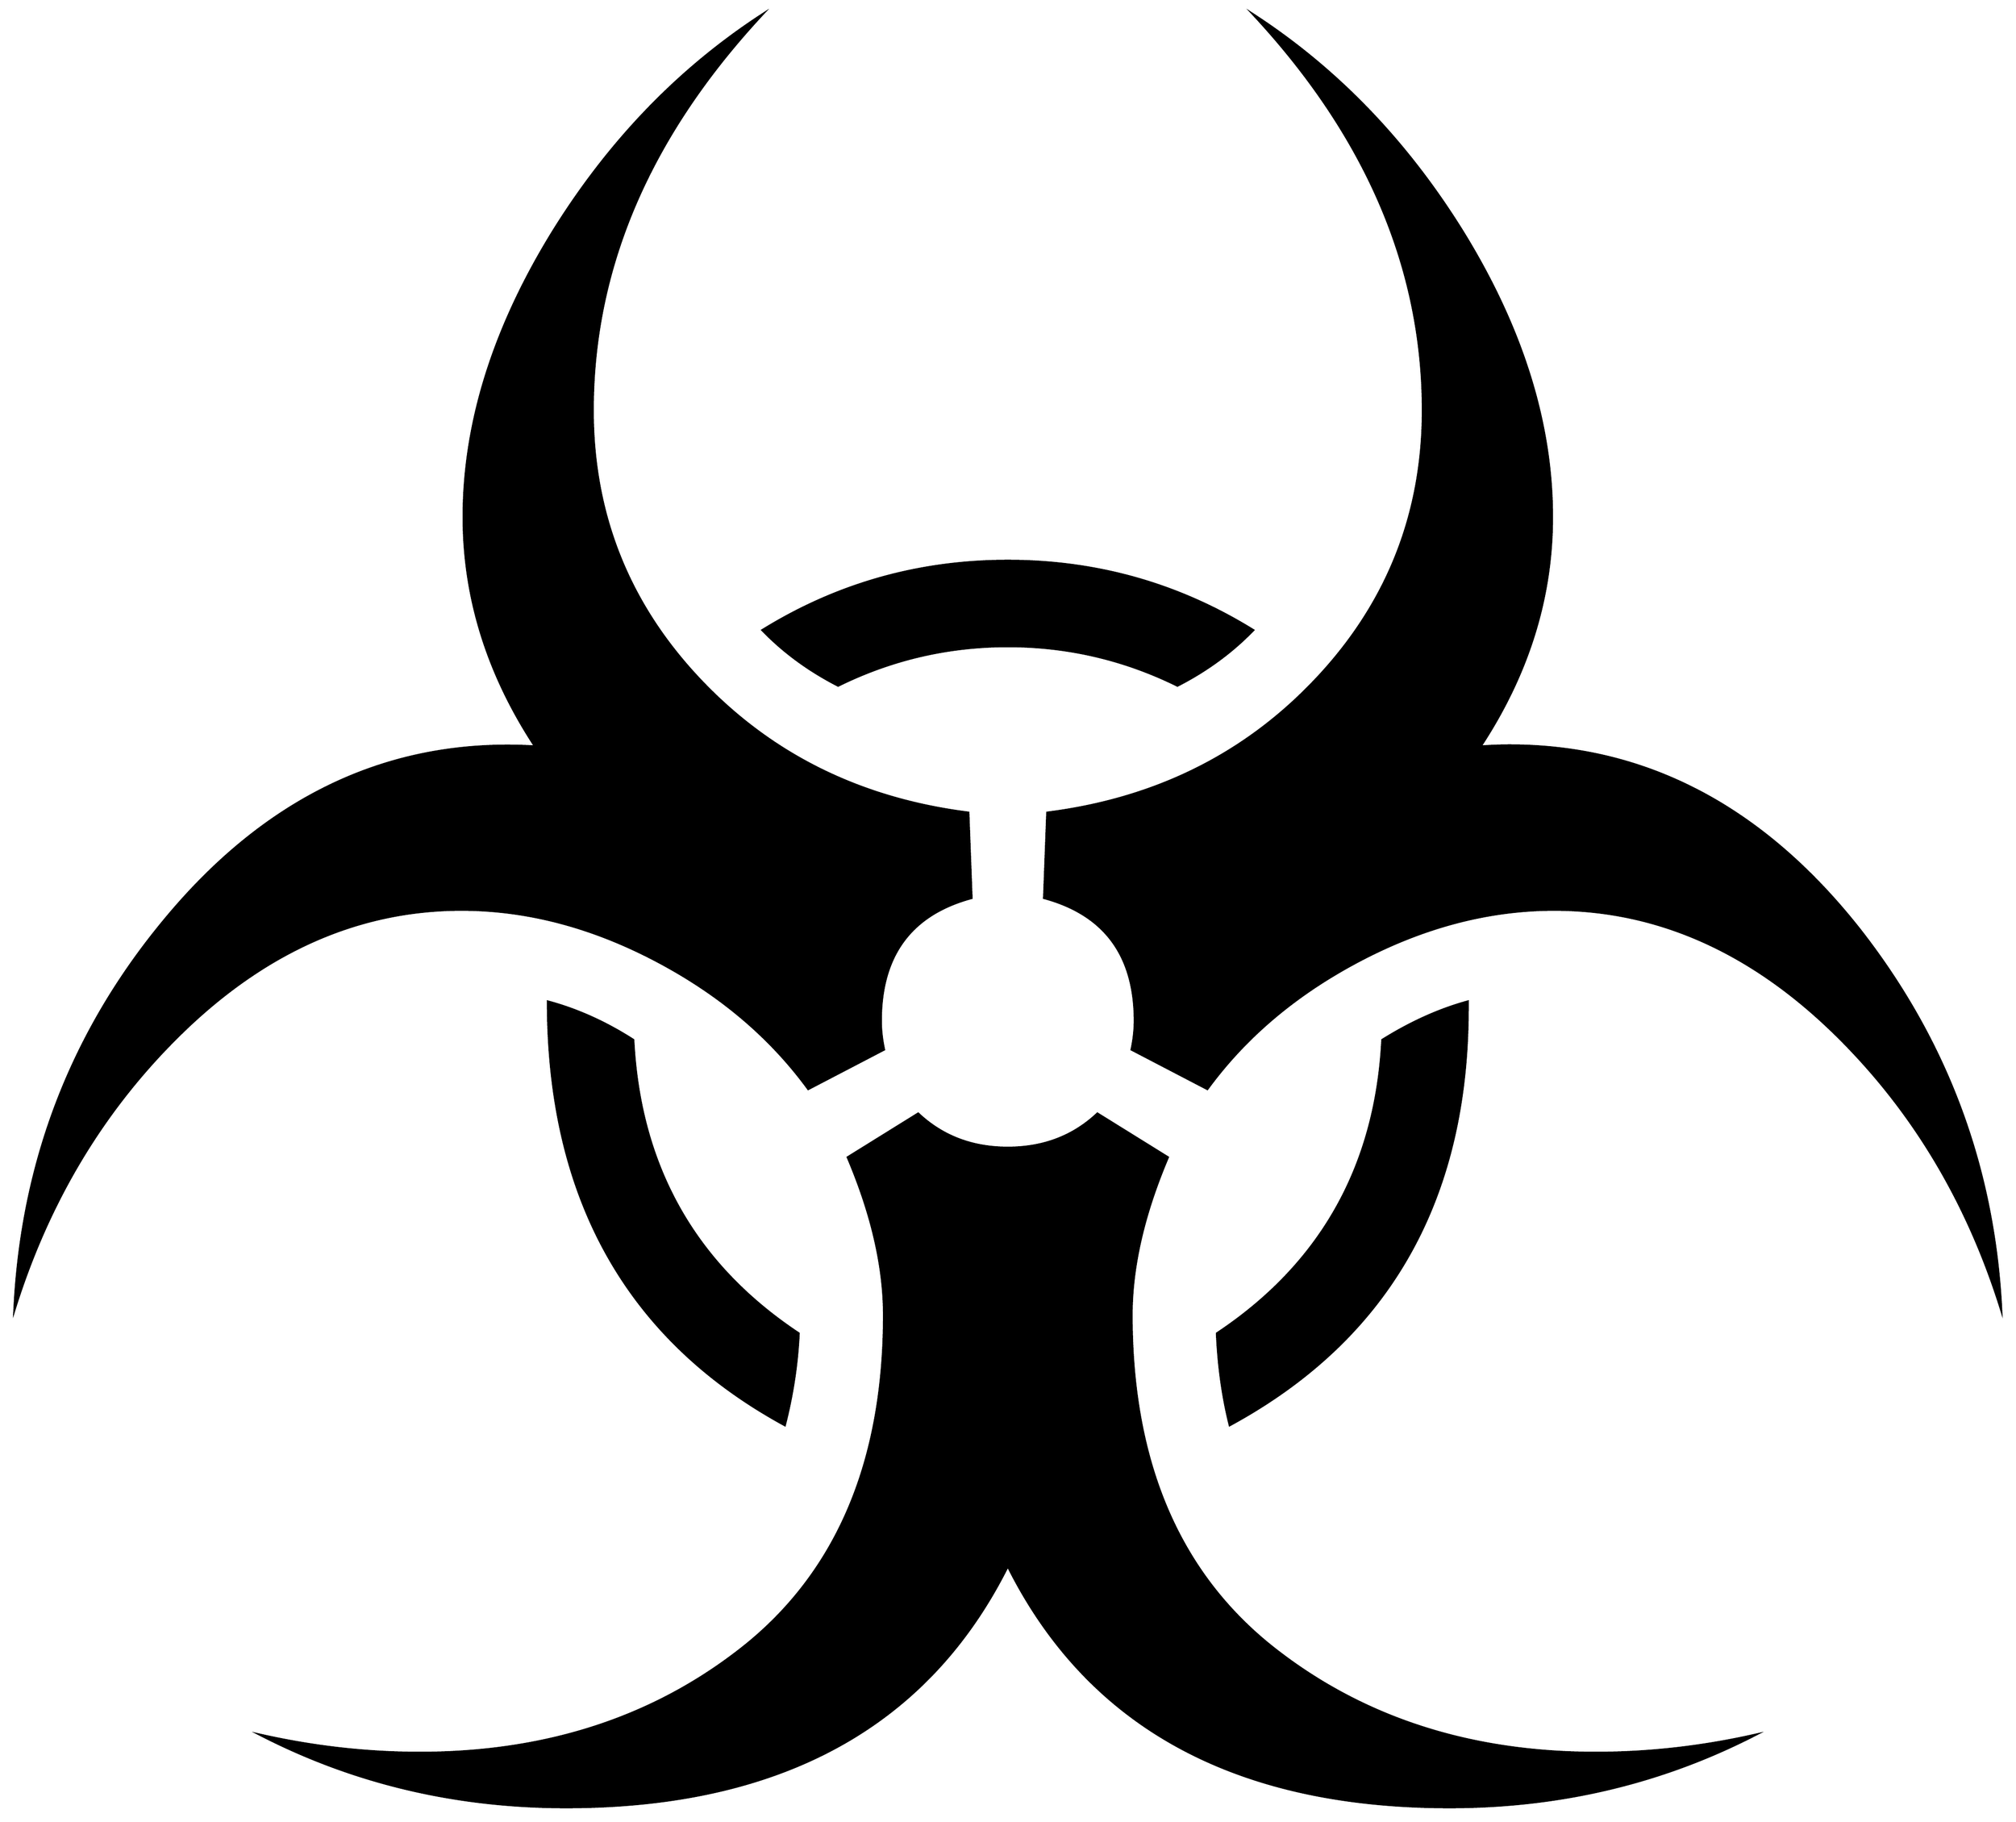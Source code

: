 


\begin{tikzpicture}[y=0.80pt, x=0.80pt, yscale=-1.0, xscale=1.0, inner sep=0pt, outer sep=0pt]
\begin{scope}[shift={(100.0,1809.0)},nonzero rule]
  \path[draw=.,fill=.,line width=1.600pt] (1955.0,-311.0) ..
    controls (1923.667,-411.667) and (1872.667,-497.0) ..
    (1802.0,-567.0) .. controls (1722.0,-646.333) and
    (1633.333,-686.0) .. (1536.0,-686.0) .. controls
    (1475.333,-686.0) and (1415.0,-670.333) .. (1355.0,-639.0) ..
    controls (1295.0,-607.667) and (1247.0,-567.333) ..
    (1211.0,-518.0) -- (1140.0,-555.0) .. controls
    (1142.0,-564.333) and (1143.0,-573.333) .. (1143.0,-582.0) ..
    controls (1143.0,-643.333) and (1114.667,-681.667) ..
    (1058.0,-697.0) -- (1061.0,-777.0) .. controls
    (1161.0,-789.667) and (1244.0,-830.333) .. (1310.0,-899.0) ..
    controls (1378.667,-970.333) and (1413.0,-1055.333) ..
    (1413.0,-1154.0) .. controls (1413.0,-1287.333) and
    (1360.0,-1411.0) .. (1254.0,-1525.0) .. controls
    (1332.0,-1474.333) and (1397.333,-1406.667) .. (1450.0,-1322.0) ..
    controls (1506.0,-1231.333) and (1534.0,-1142.0) ..
    (1534.0,-1054.0) .. controls (1534.0,-978.667) and
    (1511.667,-907.0) .. (1467.0,-839.0) .. controls
    (1477.667,-839.667) and (1486.667,-840.0) .. (1494.0,-840.0) ..
    controls (1622.0,-840.0) and (1731.333,-782.667) ..
    (1822.0,-668.0) .. controls (1904.0,-563.333) and
    (1948.333,-444.333) .. (1955.0,-311.0) -- cycle(1254.0,-948.0)
    .. controls (1234.0,-927.333) and (1210.333,-910.0) ..
    (1183.0,-896.0) .. controls (1133.0,-920.667) and
    (1080.0,-933.0) .. (1024.0,-933.0) .. controls
    (968.0,-933.0) and (915.0,-920.667) .. (865.0,-896.0) ..
    controls (837.667,-910.0) and (814.0,-927.333) .. (794.0,-948.0)
    .. controls (864.0,-991.333) and (940.667,-1013.0) ..
    (1024.0,-1013.0) .. controls (1107.333,-1013.0) and
    (1184.0,-991.333) .. (1254.0,-948.0) -- cycle(1455.0,-594.0)
    .. controls (1455.0,-414.0) and (1380.667,-283.667) ..
    (1232.0,-203.0) .. controls (1225.333,-229.667) and
    (1221.333,-258.333) .. (1220.0,-289.0) .. controls
    (1317.333,-353.667) and (1369.0,-445.333) .. (1375.0,-564.0) ..
    controls (1401.667,-580.667) and (1428.333,-592.667) ..
    (1455.0,-600.0) -- (1455.0,-594.0) -- cycle(990.0,-697.0) ..
    controls (933.333,-681.667) and (905.0,-643.333) .. (905.0,-582.0)
    .. controls (905.0,-573.333) and (906.0,-564.333) ..
    (908.0,-555.0) -- (837.0,-518.0) .. controls (801.0,-567.333)
    and (753.0,-607.667) .. (693.0,-639.0) .. controls
    (633.0,-670.333) and (572.667,-686.0) .. (512.0,-686.0) ..
    controls (414.667,-686.0) and (326.0,-646.333) .. (246.0,-567.0)
    .. controls (175.333,-497.0) and (124.333,-411.667) ..
    (93.0,-311.0) .. controls (99.667,-450.333) and (147.0,-572.667)
    .. (235.0,-678.0) .. controls (331.0,-793.333) and
    (446.333,-847.0) .. (581.0,-839.0) .. controls (536.333,-907.0)
    and (514.0,-978.667) .. (514.0,-1054.0) .. controls
    (514.0,-1142.0) and (542.0,-1231.333) .. (598.0,-1322.0) ..
    controls (650.667,-1406.667) and (716.0,-1474.333) ..
    (794.0,-1525.0) .. controls (688.0,-1411.0) and
    (635.0,-1287.333) .. (635.0,-1154.0) .. controls
    (635.0,-1055.333) and (669.333,-970.333) .. (738.0,-899.0) ..
    controls (804.0,-830.333) and (887.0,-789.667) .. (987.0,-777.0)
    -- (990.0,-697.0) -- cycle(1725.0,87.0) .. controls
    (1637.0,132.333) and (1541.333,155.0) .. (1438.0,155.0) ..
    controls (1237.333,155.0) and (1099.333,79.667) .. (1024.0,-71.0)
    .. controls (948.667,79.667) and (810.667,155.0) .. (610.0,155.0)
    .. controls (506.667,155.0) and (411.0,132.333) .. (323.0,87.0)
    .. controls (373.0,98.333) and (423.0,104.0) .. (473.0,104.0)
    .. controls (591.667,104.0) and (692.667,71.0) .. (776.0,5.0) ..
    controls (864.0,-65.0) and (908.0,-168.667) .. (908.0,-306.0)
    .. controls (908.0,-351.333) and (896.667,-400.667) ..
    (874.0,-454.0) -- (940.0,-495.0) .. controls (962.667,-473.667)
    and (990.667,-463.0) .. (1024.0,-463.0) .. controls
    (1057.333,-463.0) and (1085.333,-473.667) .. (1108.0,-495.0) --
    (1174.0,-454.0) .. controls (1151.333,-400.667) and
    (1140.0,-351.333) .. (1140.0,-306.0) .. controls
    (1140.0,-168.667) and (1184.0,-65.0) .. (1272.0,5.0) ..
    controls (1355.333,71.0) and (1456.333,104.0) .. (1575.0,104.0)
    .. controls (1625.0,104.0) and (1675.0,98.333) ..
    (1725.0,87.0) -- cycle(828.0,-289.0) .. controls
    (826.667,-260.333) and (822.333,-231.667) .. (815.0,-203.0) ..
    controls (667.0,-283.667) and (593.0,-416.0) .. (593.0,-600.0)
    .. controls (620.333,-592.667) and (647.0,-580.667) ..
    (673.0,-564.0) .. controls (679.0,-445.333) and (730.667,-353.667)
    .. (828.0,-289.0) -- cycle;
\end{scope}

\end{tikzpicture}


